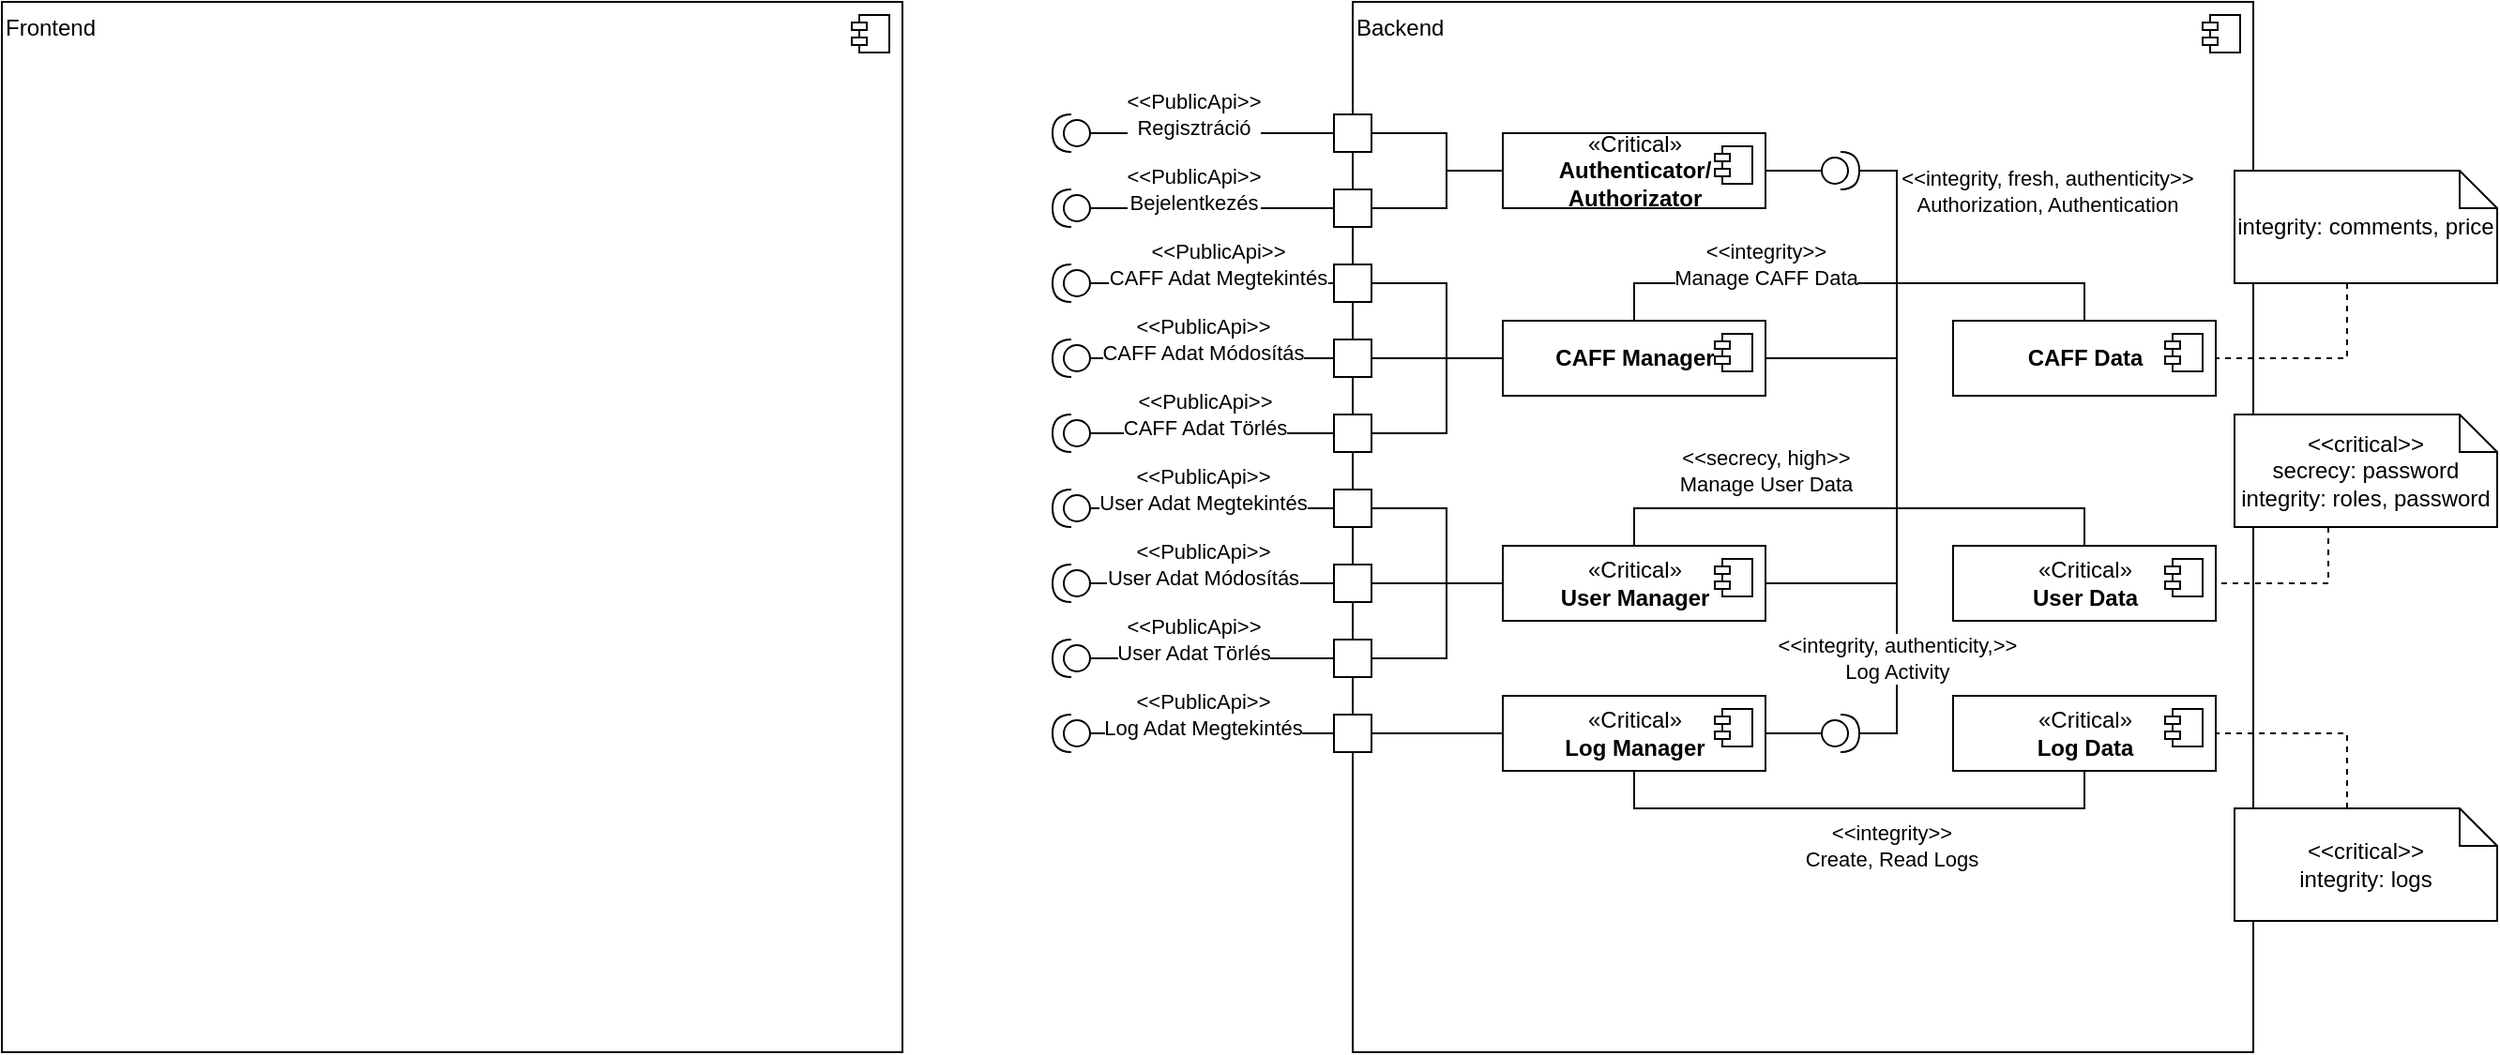 <mxfile version="20.4.1" type="device"><diagram id="0R34pjLNgfUXkU7lvDIY" name="Page-1"><mxGraphModel dx="2272" dy="762" grid="1" gridSize="10" guides="1" tooltips="1" connect="1" arrows="1" fold="1" page="1" pageScale="1" pageWidth="850" pageHeight="1100" math="0" shadow="0"><root><mxCell id="0"/><mxCell id="1" parent="0"/><mxCell id="4VeTlsauBDD_RbIIaRzn-2" value="Backend" style="html=1;dropTarget=0;align=left;verticalAlign=top;" vertex="1" parent="1"><mxGeometry x="280" y="150" width="480" height="560" as="geometry"/></mxCell><mxCell id="4VeTlsauBDD_RbIIaRzn-3" value="" style="shape=module;jettyWidth=8;jettyHeight=4;" vertex="1" parent="4VeTlsauBDD_RbIIaRzn-2"><mxGeometry x="1" width="20" height="20" relative="1" as="geometry"><mxPoint x="-27" y="7" as="offset"/></mxGeometry></mxCell><mxCell id="4VeTlsauBDD_RbIIaRzn-6" value="Frontend" style="html=1;dropTarget=0;verticalAlign=top;align=left;" vertex="1" parent="1"><mxGeometry x="-440" y="150" width="480" height="560" as="geometry"/></mxCell><mxCell id="4VeTlsauBDD_RbIIaRzn-7" value="" style="shape=module;jettyWidth=8;jettyHeight=4;" vertex="1" parent="4VeTlsauBDD_RbIIaRzn-6"><mxGeometry x="1" width="20" height="20" relative="1" as="geometry"><mxPoint x="-27" y="7" as="offset"/></mxGeometry></mxCell><mxCell id="4VeTlsauBDD_RbIIaRzn-12" value="" style="verticalLabelPosition=bottom;verticalAlign=top;html=1;shape=mxgraph.basic.rect;fillColor2=none;strokeWidth=1;size=20;indent=5;" vertex="1" parent="1"><mxGeometry x="270" y="210" width="20" height="20" as="geometry"/></mxCell><mxCell id="4VeTlsauBDD_RbIIaRzn-13" value="" style="verticalLabelPosition=bottom;verticalAlign=top;html=1;shape=mxgraph.basic.rect;fillColor2=none;strokeWidth=1;size=20;indent=5;" vertex="1" parent="1"><mxGeometry x="270" y="250" width="20" height="20" as="geometry"/></mxCell><mxCell id="4VeTlsauBDD_RbIIaRzn-23" style="edgeStyle=orthogonalEdgeStyle;rounded=0;orthogonalLoop=1;jettySize=auto;html=1;endArrow=none;endFill=0;" edge="1" parent="1" source="4VeTlsauBDD_RbIIaRzn-20" target="4VeTlsauBDD_RbIIaRzn-12"><mxGeometry relative="1" as="geometry"/></mxCell><mxCell id="4VeTlsauBDD_RbIIaRzn-26" value="&amp;lt;&amp;lt;PublicApi&amp;gt;&amp;gt;&lt;br&gt;Regisztráció" style="edgeLabel;html=1;align=center;verticalAlign=middle;resizable=0;points=[];" vertex="1" connectable="0" parent="4VeTlsauBDD_RbIIaRzn-23"><mxGeometry x="-0.267" y="-1" relative="1" as="geometry"><mxPoint x="7" y="-11" as="offset"/></mxGeometry></mxCell><mxCell id="4VeTlsauBDD_RbIIaRzn-20" value="" style="shape=providedRequiredInterface;html=1;verticalLabelPosition=bottom;sketch=0;flipV=0;flipH=1;" vertex="1" parent="1"><mxGeometry x="120" y="210" width="20" height="20" as="geometry"/></mxCell><mxCell id="4VeTlsauBDD_RbIIaRzn-27" style="edgeStyle=orthogonalEdgeStyle;rounded=0;orthogonalLoop=1;jettySize=auto;html=1;endArrow=none;endFill=0;" edge="1" parent="1" source="4VeTlsauBDD_RbIIaRzn-29" target="4VeTlsauBDD_RbIIaRzn-13"><mxGeometry relative="1" as="geometry"><mxPoint x="280" y="260" as="targetPoint"/><Array as="points"><mxPoint x="220" y="260"/><mxPoint x="220" y="260"/></Array></mxGeometry></mxCell><mxCell id="4VeTlsauBDD_RbIIaRzn-28" value="&amp;lt;&amp;lt;PublicApi&amp;gt;&amp;gt;&lt;br&gt;Bejelentkezés" style="edgeLabel;html=1;align=center;verticalAlign=middle;resizable=0;points=[];" vertex="1" connectable="0" parent="4VeTlsauBDD_RbIIaRzn-27"><mxGeometry x="-0.267" y="-1" relative="1" as="geometry"><mxPoint x="7" y="-11" as="offset"/></mxGeometry></mxCell><mxCell id="4VeTlsauBDD_RbIIaRzn-29" value="" style="shape=providedRequiredInterface;html=1;verticalLabelPosition=bottom;sketch=0;flipV=0;flipH=1;" vertex="1" parent="1"><mxGeometry x="120" y="250" width="20" height="20" as="geometry"/></mxCell><mxCell id="4VeTlsauBDD_RbIIaRzn-30" value="" style="verticalLabelPosition=bottom;verticalAlign=top;html=1;shape=mxgraph.basic.rect;fillColor2=none;strokeWidth=1;size=20;indent=5;" vertex="1" parent="1"><mxGeometry x="270" y="250" width="20" height="20" as="geometry"/></mxCell><mxCell id="4VeTlsauBDD_RbIIaRzn-32" style="edgeStyle=orthogonalEdgeStyle;rounded=0;orthogonalLoop=1;jettySize=auto;html=1;endArrow=none;endFill=0;" edge="1" parent="1" source="4VeTlsauBDD_RbIIaRzn-35"><mxGeometry relative="1" as="geometry"><mxPoint x="270" y="300" as="targetPoint"/><mxPoint x="180" y="300" as="sourcePoint"/><Array as="points"/></mxGeometry></mxCell><mxCell id="4VeTlsauBDD_RbIIaRzn-33" value="&amp;lt;&amp;lt;PublicApi&amp;gt;&amp;gt;&lt;br&gt;CAFF Adat Megtekintés" style="edgeLabel;html=1;align=center;verticalAlign=middle;resizable=0;points=[];" vertex="1" connectable="0" parent="4VeTlsauBDD_RbIIaRzn-32"><mxGeometry x="-0.267" y="-1" relative="1" as="geometry"><mxPoint x="20" y="-11" as="offset"/></mxGeometry></mxCell><mxCell id="4VeTlsauBDD_RbIIaRzn-90" style="edgeStyle=orthogonalEdgeStyle;rounded=0;orthogonalLoop=1;jettySize=auto;html=1;endArrow=none;endFill=0;" edge="1" parent="1" source="4VeTlsauBDD_RbIIaRzn-34" target="4VeTlsauBDD_RbIIaRzn-84"><mxGeometry relative="1" as="geometry"><Array as="points"><mxPoint x="330" y="300"/><mxPoint x="330" y="340"/></Array></mxGeometry></mxCell><mxCell id="4VeTlsauBDD_RbIIaRzn-34" value="" style="verticalLabelPosition=bottom;verticalAlign=top;html=1;shape=mxgraph.basic.rect;fillColor2=none;strokeWidth=1;size=20;indent=5;" vertex="1" parent="1"><mxGeometry x="270" y="290" width="20" height="20" as="geometry"/></mxCell><mxCell id="4VeTlsauBDD_RbIIaRzn-35" value="" style="shape=providedRequiredInterface;html=1;verticalLabelPosition=bottom;sketch=0;flipV=0;flipH=1;" vertex="1" parent="1"><mxGeometry x="120" y="290" width="20" height="20" as="geometry"/></mxCell><mxCell id="4VeTlsauBDD_RbIIaRzn-36" style="edgeStyle=orthogonalEdgeStyle;rounded=0;orthogonalLoop=1;jettySize=auto;html=1;endArrow=none;endFill=0;" edge="1" parent="1" source="4VeTlsauBDD_RbIIaRzn-39"><mxGeometry relative="1" as="geometry"><mxPoint x="270" y="340" as="targetPoint"/><mxPoint x="150" y="340" as="sourcePoint"/><Array as="points"/></mxGeometry></mxCell><mxCell id="4VeTlsauBDD_RbIIaRzn-37" value="&amp;lt;&amp;lt;PublicApi&amp;gt;&amp;gt;&lt;br&gt;CAFF Adat Módosítás" style="edgeLabel;html=1;align=center;verticalAlign=middle;resizable=0;points=[];" vertex="1" connectable="0" parent="4VeTlsauBDD_RbIIaRzn-36"><mxGeometry x="-0.267" y="-1" relative="1" as="geometry"><mxPoint x="12" y="-11" as="offset"/></mxGeometry></mxCell><mxCell id="4VeTlsauBDD_RbIIaRzn-91" style="edgeStyle=orthogonalEdgeStyle;rounded=0;orthogonalLoop=1;jettySize=auto;html=1;endArrow=none;endFill=0;" edge="1" parent="1" source="4VeTlsauBDD_RbIIaRzn-38" target="4VeTlsauBDD_RbIIaRzn-84"><mxGeometry relative="1" as="geometry"/></mxCell><mxCell id="4VeTlsauBDD_RbIIaRzn-38" value="" style="verticalLabelPosition=bottom;verticalAlign=top;html=1;shape=mxgraph.basic.rect;fillColor2=none;strokeWidth=1;size=20;indent=5;" vertex="1" parent="1"><mxGeometry x="270" y="330" width="20" height="20" as="geometry"/></mxCell><mxCell id="4VeTlsauBDD_RbIIaRzn-39" value="" style="shape=providedRequiredInterface;html=1;verticalLabelPosition=bottom;sketch=0;flipV=0;flipH=1;" vertex="1" parent="1"><mxGeometry x="120" y="330" width="20" height="20" as="geometry"/></mxCell><mxCell id="4VeTlsauBDD_RbIIaRzn-40" style="edgeStyle=orthogonalEdgeStyle;rounded=0;orthogonalLoop=1;jettySize=auto;html=1;endArrow=none;endFill=0;" edge="1" parent="1" source="4VeTlsauBDD_RbIIaRzn-43"><mxGeometry relative="1" as="geometry"><mxPoint x="270" y="390" as="targetPoint"/><mxPoint x="140" y="390" as="sourcePoint"/><Array as="points"><mxPoint x="270" y="380"/></Array></mxGeometry></mxCell><mxCell id="4VeTlsauBDD_RbIIaRzn-41" value="&amp;lt;&amp;lt;PublicApi&amp;gt;&amp;gt;&lt;br&gt;CAFF Adat Törlés" style="edgeLabel;html=1;align=center;verticalAlign=middle;resizable=0;points=[];" vertex="1" connectable="0" parent="4VeTlsauBDD_RbIIaRzn-40"><mxGeometry x="-0.267" y="-1" relative="1" as="geometry"><mxPoint x="9" y="-11" as="offset"/></mxGeometry></mxCell><mxCell id="4VeTlsauBDD_RbIIaRzn-92" style="edgeStyle=orthogonalEdgeStyle;rounded=0;orthogonalLoop=1;jettySize=auto;html=1;endArrow=none;endFill=0;" edge="1" parent="1" source="4VeTlsauBDD_RbIIaRzn-42" target="4VeTlsauBDD_RbIIaRzn-84"><mxGeometry relative="1" as="geometry"><Array as="points"><mxPoint x="330" y="380"/><mxPoint x="330" y="340"/></Array></mxGeometry></mxCell><mxCell id="4VeTlsauBDD_RbIIaRzn-42" value="" style="verticalLabelPosition=bottom;verticalAlign=top;html=1;shape=mxgraph.basic.rect;fillColor2=none;strokeWidth=1;size=20;indent=5;" vertex="1" parent="1"><mxGeometry x="270" y="370" width="20" height="20" as="geometry"/></mxCell><mxCell id="4VeTlsauBDD_RbIIaRzn-43" value="" style="shape=providedRequiredInterface;html=1;verticalLabelPosition=bottom;sketch=0;flipV=0;flipH=1;" vertex="1" parent="1"><mxGeometry x="120" y="370" width="20" height="20" as="geometry"/></mxCell><mxCell id="4VeTlsauBDD_RbIIaRzn-44" style="edgeStyle=orthogonalEdgeStyle;rounded=0;orthogonalLoop=1;jettySize=auto;html=1;endArrow=none;endFill=0;" edge="1" parent="1" source="4VeTlsauBDD_RbIIaRzn-47"><mxGeometry relative="1" as="geometry"><mxPoint x="270" y="420" as="targetPoint"/><mxPoint x="180" y="420" as="sourcePoint"/><Array as="points"/></mxGeometry></mxCell><mxCell id="4VeTlsauBDD_RbIIaRzn-45" value="&amp;lt;&amp;lt;PublicApi&amp;gt;&amp;gt;&lt;br&gt;User Adat Megtekintés" style="edgeLabel;html=1;align=center;verticalAlign=middle;resizable=0;points=[];" vertex="1" connectable="0" parent="4VeTlsauBDD_RbIIaRzn-44"><mxGeometry x="-0.267" y="-1" relative="1" as="geometry"><mxPoint x="12" y="-11" as="offset"/></mxGeometry></mxCell><mxCell id="4VeTlsauBDD_RbIIaRzn-93" style="edgeStyle=orthogonalEdgeStyle;rounded=0;orthogonalLoop=1;jettySize=auto;html=1;endArrow=none;endFill=0;" edge="1" parent="1" source="4VeTlsauBDD_RbIIaRzn-46" target="4VeTlsauBDD_RbIIaRzn-86"><mxGeometry relative="1" as="geometry"><Array as="points"><mxPoint x="330" y="420"/><mxPoint x="330" y="460"/></Array></mxGeometry></mxCell><mxCell id="4VeTlsauBDD_RbIIaRzn-46" value="" style="verticalLabelPosition=bottom;verticalAlign=top;html=1;shape=mxgraph.basic.rect;fillColor2=none;strokeWidth=1;size=20;indent=5;" vertex="1" parent="1"><mxGeometry x="270" y="410" width="20" height="20" as="geometry"/></mxCell><mxCell id="4VeTlsauBDD_RbIIaRzn-47" value="" style="shape=providedRequiredInterface;html=1;verticalLabelPosition=bottom;sketch=0;flipV=0;flipH=1;" vertex="1" parent="1"><mxGeometry x="120" y="410" width="20" height="20" as="geometry"/></mxCell><mxCell id="4VeTlsauBDD_RbIIaRzn-48" style="edgeStyle=orthogonalEdgeStyle;rounded=0;orthogonalLoop=1;jettySize=auto;html=1;endArrow=none;endFill=0;" edge="1" parent="1" source="4VeTlsauBDD_RbIIaRzn-51"><mxGeometry relative="1" as="geometry"><mxPoint x="270" y="460" as="targetPoint"/><mxPoint x="180" y="460" as="sourcePoint"/><Array as="points"/></mxGeometry></mxCell><mxCell id="4VeTlsauBDD_RbIIaRzn-49" value="&amp;lt;&amp;lt;PublicApi&amp;gt;&amp;gt;&lt;br&gt;User Adat Módosítás" style="edgeLabel;html=1;align=center;verticalAlign=middle;resizable=0;points=[];" vertex="1" connectable="0" parent="4VeTlsauBDD_RbIIaRzn-48"><mxGeometry x="-0.267" y="-1" relative="1" as="geometry"><mxPoint x="12" y="-11" as="offset"/></mxGeometry></mxCell><mxCell id="4VeTlsauBDD_RbIIaRzn-94" style="edgeStyle=orthogonalEdgeStyle;rounded=0;orthogonalLoop=1;jettySize=auto;html=1;endArrow=none;endFill=0;" edge="1" parent="1" source="4VeTlsauBDD_RbIIaRzn-50" target="4VeTlsauBDD_RbIIaRzn-86"><mxGeometry relative="1" as="geometry"/></mxCell><mxCell id="4VeTlsauBDD_RbIIaRzn-50" value="" style="verticalLabelPosition=bottom;verticalAlign=top;html=1;shape=mxgraph.basic.rect;fillColor2=none;strokeWidth=1;size=20;indent=5;" vertex="1" parent="1"><mxGeometry x="270" y="450" width="20" height="20" as="geometry"/></mxCell><mxCell id="4VeTlsauBDD_RbIIaRzn-51" value="" style="shape=providedRequiredInterface;html=1;verticalLabelPosition=bottom;sketch=0;flipV=0;flipH=1;" vertex="1" parent="1"><mxGeometry x="120" y="450" width="20" height="20" as="geometry"/></mxCell><mxCell id="4VeTlsauBDD_RbIIaRzn-52" style="edgeStyle=orthogonalEdgeStyle;rounded=0;orthogonalLoop=1;jettySize=auto;html=1;endArrow=none;endFill=0;" edge="1" parent="1" source="4VeTlsauBDD_RbIIaRzn-55"><mxGeometry relative="1" as="geometry"><mxPoint x="270" y="500" as="targetPoint"/><mxPoint x="180" y="500" as="sourcePoint"/><Array as="points"/></mxGeometry></mxCell><mxCell id="4VeTlsauBDD_RbIIaRzn-53" value="&amp;lt;&amp;lt;PublicApi&amp;gt;&amp;gt;&lt;br&gt;User Adat Törlés" style="edgeLabel;html=1;align=center;verticalAlign=middle;resizable=0;points=[];" vertex="1" connectable="0" parent="4VeTlsauBDD_RbIIaRzn-52"><mxGeometry x="-0.267" y="-1" relative="1" as="geometry"><mxPoint x="7" y="-11" as="offset"/></mxGeometry></mxCell><mxCell id="4VeTlsauBDD_RbIIaRzn-95" style="edgeStyle=orthogonalEdgeStyle;rounded=0;orthogonalLoop=1;jettySize=auto;html=1;endArrow=none;endFill=0;" edge="1" parent="1" source="4VeTlsauBDD_RbIIaRzn-54" target="4VeTlsauBDD_RbIIaRzn-86"><mxGeometry relative="1" as="geometry"><Array as="points"><mxPoint x="330" y="500"/><mxPoint x="330" y="460"/></Array></mxGeometry></mxCell><mxCell id="4VeTlsauBDD_RbIIaRzn-54" value="" style="verticalLabelPosition=bottom;verticalAlign=top;html=1;shape=mxgraph.basic.rect;fillColor2=none;strokeWidth=1;size=20;indent=5;" vertex="1" parent="1"><mxGeometry x="270" y="490" width="20" height="20" as="geometry"/></mxCell><mxCell id="4VeTlsauBDD_RbIIaRzn-55" value="" style="shape=providedRequiredInterface;html=1;verticalLabelPosition=bottom;sketch=0;flipV=0;flipH=1;" vertex="1" parent="1"><mxGeometry x="120" y="490" width="20" height="20" as="geometry"/></mxCell><mxCell id="4VeTlsauBDD_RbIIaRzn-56" style="edgeStyle=orthogonalEdgeStyle;rounded=0;orthogonalLoop=1;jettySize=auto;html=1;endArrow=none;endFill=0;" edge="1" parent="1" source="4VeTlsauBDD_RbIIaRzn-59"><mxGeometry relative="1" as="geometry"><mxPoint x="270" y="540" as="targetPoint"/><mxPoint x="180" y="540" as="sourcePoint"/><Array as="points"/></mxGeometry></mxCell><mxCell id="4VeTlsauBDD_RbIIaRzn-57" value="&amp;lt;&amp;lt;PublicApi&amp;gt;&amp;gt;&lt;br&gt;Log Adat Megtekintés" style="edgeLabel;html=1;align=center;verticalAlign=middle;resizable=0;points=[];" vertex="1" connectable="0" parent="4VeTlsauBDD_RbIIaRzn-56"><mxGeometry x="-0.267" y="-1" relative="1" as="geometry"><mxPoint x="12" y="-11" as="offset"/></mxGeometry></mxCell><mxCell id="4VeTlsauBDD_RbIIaRzn-96" style="edgeStyle=orthogonalEdgeStyle;rounded=0;orthogonalLoop=1;jettySize=auto;html=1;endArrow=none;endFill=0;" edge="1" parent="1" source="4VeTlsauBDD_RbIIaRzn-58" target="4VeTlsauBDD_RbIIaRzn-88"><mxGeometry relative="1" as="geometry"/></mxCell><mxCell id="4VeTlsauBDD_RbIIaRzn-58" value="" style="verticalLabelPosition=bottom;verticalAlign=top;html=1;shape=mxgraph.basic.rect;fillColor2=none;strokeWidth=1;size=20;indent=5;" vertex="1" parent="1"><mxGeometry x="270" y="530" width="20" height="20" as="geometry"/></mxCell><mxCell id="4VeTlsauBDD_RbIIaRzn-59" value="" style="shape=providedRequiredInterface;html=1;verticalLabelPosition=bottom;sketch=0;flipV=0;flipH=1;" vertex="1" parent="1"><mxGeometry x="120" y="530" width="20" height="20" as="geometry"/></mxCell><mxCell id="4VeTlsauBDD_RbIIaRzn-82" style="edgeStyle=orthogonalEdgeStyle;rounded=0;orthogonalLoop=1;jettySize=auto;html=1;endArrow=none;endFill=0;" edge="1" parent="1" source="4VeTlsauBDD_RbIIaRzn-80" target="4VeTlsauBDD_RbIIaRzn-12"><mxGeometry relative="1" as="geometry"><Array as="points"><mxPoint x="330" y="240"/><mxPoint x="330" y="220"/></Array></mxGeometry></mxCell><mxCell id="4VeTlsauBDD_RbIIaRzn-83" style="edgeStyle=orthogonalEdgeStyle;rounded=0;orthogonalLoop=1;jettySize=auto;html=1;endArrow=none;endFill=0;" edge="1" parent="1" source="4VeTlsauBDD_RbIIaRzn-80" target="4VeTlsauBDD_RbIIaRzn-30"><mxGeometry relative="1" as="geometry"><Array as="points"><mxPoint x="330" y="240"/><mxPoint x="330" y="260"/></Array></mxGeometry></mxCell><mxCell id="4VeTlsauBDD_RbIIaRzn-104" style="edgeStyle=orthogonalEdgeStyle;rounded=0;orthogonalLoop=1;jettySize=auto;html=1;endArrow=none;endFill=0;" edge="1" parent="1" source="4VeTlsauBDD_RbIIaRzn-80" target="4VeTlsauBDD_RbIIaRzn-103"><mxGeometry relative="1" as="geometry"/></mxCell><mxCell id="4VeTlsauBDD_RbIIaRzn-80" value="«Critical»&lt;br&gt;&lt;b&gt;Authenticator/&lt;br&gt;Authorizator&lt;/b&gt;" style="html=1;dropTarget=0;" vertex="1" parent="1"><mxGeometry x="360" y="220" width="140" height="40" as="geometry"/></mxCell><mxCell id="4VeTlsauBDD_RbIIaRzn-81" value="" style="shape=module;jettyWidth=8;jettyHeight=4;" vertex="1" parent="4VeTlsauBDD_RbIIaRzn-80"><mxGeometry x="1" width="20" height="20" relative="1" as="geometry"><mxPoint x="-27" y="7" as="offset"/></mxGeometry></mxCell><mxCell id="4VeTlsauBDD_RbIIaRzn-108" style="edgeStyle=orthogonalEdgeStyle;rounded=0;orthogonalLoop=1;jettySize=auto;html=1;endArrow=none;endFill=0;" edge="1" parent="1" source="4VeTlsauBDD_RbIIaRzn-84" target="4VeTlsauBDD_RbIIaRzn-97"><mxGeometry relative="1" as="geometry"><Array as="points"><mxPoint x="430" y="300"/><mxPoint x="670" y="300"/></Array></mxGeometry></mxCell><mxCell id="4VeTlsauBDD_RbIIaRzn-123" value="&amp;lt;&amp;lt;integrity&amp;gt;&amp;gt;&lt;br&gt;Manage CAFF Data" style="edgeLabel;html=1;align=center;verticalAlign=middle;resizable=0;points=[];" vertex="1" connectable="0" parent="4VeTlsauBDD_RbIIaRzn-108"><mxGeometry x="-0.179" y="2" relative="1" as="geometry"><mxPoint x="-25" y="-8" as="offset"/></mxGeometry></mxCell><mxCell id="4VeTlsauBDD_RbIIaRzn-118" style="edgeStyle=orthogonalEdgeStyle;rounded=0;orthogonalLoop=1;jettySize=auto;html=1;endArrow=none;endFill=0;" edge="1" parent="1" source="4VeTlsauBDD_RbIIaRzn-84" target="4VeTlsauBDD_RbIIaRzn-114"><mxGeometry relative="1" as="geometry"><Array as="points"><mxPoint x="570" y="340"/><mxPoint x="570" y="540"/></Array></mxGeometry></mxCell><mxCell id="4VeTlsauBDD_RbIIaRzn-84" value="&lt;b&gt;CAFF Manager&lt;/b&gt;" style="html=1;dropTarget=0;" vertex="1" parent="1"><mxGeometry x="360" y="320" width="140" height="40" as="geometry"/></mxCell><mxCell id="4VeTlsauBDD_RbIIaRzn-85" value="" style="shape=module;jettyWidth=8;jettyHeight=4;" vertex="1" parent="4VeTlsauBDD_RbIIaRzn-84"><mxGeometry x="1" width="20" height="20" relative="1" as="geometry"><mxPoint x="-27" y="7" as="offset"/></mxGeometry></mxCell><mxCell id="4VeTlsauBDD_RbIIaRzn-106" style="edgeStyle=orthogonalEdgeStyle;rounded=0;orthogonalLoop=1;jettySize=auto;html=1;endArrow=none;endFill=0;" edge="1" parent="1" source="4VeTlsauBDD_RbIIaRzn-86" target="4VeTlsauBDD_RbIIaRzn-103"><mxGeometry relative="1" as="geometry"><Array as="points"><mxPoint x="570" y="460"/><mxPoint x="570" y="240"/></Array></mxGeometry></mxCell><mxCell id="4VeTlsauBDD_RbIIaRzn-109" style="edgeStyle=orthogonalEdgeStyle;rounded=0;orthogonalLoop=1;jettySize=auto;html=1;endArrow=none;endFill=0;" edge="1" parent="1" source="4VeTlsauBDD_RbIIaRzn-86" target="4VeTlsauBDD_RbIIaRzn-99"><mxGeometry relative="1" as="geometry"><Array as="points"><mxPoint x="430" y="420"/><mxPoint x="670" y="420"/></Array></mxGeometry></mxCell><mxCell id="4VeTlsauBDD_RbIIaRzn-111" value="&amp;lt;&amp;lt;secrecy, high&amp;gt;&amp;gt;&lt;br&gt;Manage User Data" style="edgeLabel;html=1;align=center;verticalAlign=middle;resizable=0;points=[];" vertex="1" connectable="0" parent="4VeTlsauBDD_RbIIaRzn-109"><mxGeometry x="-0.173" y="2" relative="1" as="geometry"><mxPoint x="-26" y="-18" as="offset"/></mxGeometry></mxCell><mxCell id="4VeTlsauBDD_RbIIaRzn-116" style="edgeStyle=orthogonalEdgeStyle;rounded=0;orthogonalLoop=1;jettySize=auto;html=1;endArrow=none;endFill=0;" edge="1" parent="1" source="4VeTlsauBDD_RbIIaRzn-86" target="4VeTlsauBDD_RbIIaRzn-114"><mxGeometry relative="1" as="geometry"><Array as="points"><mxPoint x="570" y="460"/><mxPoint x="570" y="540"/></Array></mxGeometry></mxCell><mxCell id="4VeTlsauBDD_RbIIaRzn-124" value="&amp;lt;&amp;lt;integrity, authenticity,&amp;gt;&amp;gt;&lt;br&gt;Log Activity" style="edgeLabel;html=1;align=center;verticalAlign=middle;resizable=0;points=[];" vertex="1" connectable="0" parent="4VeTlsauBDD_RbIIaRzn-116"><mxGeometry x="0.447" y="4" relative="1" as="geometry"><mxPoint x="-4" y="-13" as="offset"/></mxGeometry></mxCell><mxCell id="4VeTlsauBDD_RbIIaRzn-86" value="«Critical»&lt;br&gt;&lt;b&gt;User Manager&lt;/b&gt;" style="html=1;dropTarget=0;" vertex="1" parent="1"><mxGeometry x="360" y="440" width="140" height="40" as="geometry"/></mxCell><mxCell id="4VeTlsauBDD_RbIIaRzn-87" value="" style="shape=module;jettyWidth=8;jettyHeight=4;" vertex="1" parent="4VeTlsauBDD_RbIIaRzn-86"><mxGeometry x="1" width="20" height="20" relative="1" as="geometry"><mxPoint x="-27" y="7" as="offset"/></mxGeometry></mxCell><mxCell id="4VeTlsauBDD_RbIIaRzn-110" style="edgeStyle=orthogonalEdgeStyle;rounded=0;orthogonalLoop=1;jettySize=auto;html=1;endArrow=none;endFill=0;" edge="1" parent="1" source="4VeTlsauBDD_RbIIaRzn-88" target="4VeTlsauBDD_RbIIaRzn-101"><mxGeometry relative="1" as="geometry"><Array as="points"><mxPoint x="430" y="580"/><mxPoint x="670" y="580"/></Array></mxGeometry></mxCell><mxCell id="4VeTlsauBDD_RbIIaRzn-113" value="&amp;lt;&amp;lt;integrity&amp;gt;&amp;gt;&lt;br&gt;Create, Read Logs" style="edgeLabel;html=1;align=center;verticalAlign=middle;resizable=0;points=[];" vertex="1" connectable="0" parent="4VeTlsauBDD_RbIIaRzn-110"><mxGeometry x="0.119" y="-1" relative="1" as="geometry"><mxPoint y="19" as="offset"/></mxGeometry></mxCell><mxCell id="4VeTlsauBDD_RbIIaRzn-115" style="edgeStyle=orthogonalEdgeStyle;rounded=0;orthogonalLoop=1;jettySize=auto;html=1;endArrow=none;endFill=0;" edge="1" parent="1" source="4VeTlsauBDD_RbIIaRzn-88" target="4VeTlsauBDD_RbIIaRzn-114"><mxGeometry relative="1" as="geometry"/></mxCell><mxCell id="4VeTlsauBDD_RbIIaRzn-88" value="«Critical»&lt;br&gt;&lt;b&gt;Log Manager&lt;/b&gt;" style="html=1;dropTarget=0;" vertex="1" parent="1"><mxGeometry x="360" y="520" width="140" height="40" as="geometry"/></mxCell><mxCell id="4VeTlsauBDD_RbIIaRzn-89" value="" style="shape=module;jettyWidth=8;jettyHeight=4;" vertex="1" parent="4VeTlsauBDD_RbIIaRzn-88"><mxGeometry x="1" width="20" height="20" relative="1" as="geometry"><mxPoint x="-27" y="7" as="offset"/></mxGeometry></mxCell><mxCell id="4VeTlsauBDD_RbIIaRzn-97" value="&lt;b&gt;CAFF Data&lt;/b&gt;" style="html=1;dropTarget=0;" vertex="1" parent="1"><mxGeometry x="600" y="320" width="140" height="40" as="geometry"/></mxCell><mxCell id="4VeTlsauBDD_RbIIaRzn-98" value="" style="shape=module;jettyWidth=8;jettyHeight=4;" vertex="1" parent="4VeTlsauBDD_RbIIaRzn-97"><mxGeometry x="1" width="20" height="20" relative="1" as="geometry"><mxPoint x="-27" y="7" as="offset"/></mxGeometry></mxCell><mxCell id="4VeTlsauBDD_RbIIaRzn-99" value="«Critical»&lt;br&gt;&lt;b&gt;User Data&lt;/b&gt;" style="html=1;dropTarget=0;" vertex="1" parent="1"><mxGeometry x="600" y="440" width="140" height="40" as="geometry"/></mxCell><mxCell id="4VeTlsauBDD_RbIIaRzn-100" value="" style="shape=module;jettyWidth=8;jettyHeight=4;" vertex="1" parent="4VeTlsauBDD_RbIIaRzn-99"><mxGeometry x="1" width="20" height="20" relative="1" as="geometry"><mxPoint x="-27" y="7" as="offset"/></mxGeometry></mxCell><mxCell id="4VeTlsauBDD_RbIIaRzn-101" value="«Critical»&lt;br&gt;&lt;b&gt;Log Data&lt;/b&gt;" style="html=1;dropTarget=0;" vertex="1" parent="1"><mxGeometry x="600" y="520" width="140" height="40" as="geometry"/></mxCell><mxCell id="4VeTlsauBDD_RbIIaRzn-102" value="" style="shape=module;jettyWidth=8;jettyHeight=4;" vertex="1" parent="4VeTlsauBDD_RbIIaRzn-101"><mxGeometry x="1" width="20" height="20" relative="1" as="geometry"><mxPoint x="-27" y="7" as="offset"/></mxGeometry></mxCell><mxCell id="4VeTlsauBDD_RbIIaRzn-103" value="" style="shape=providedRequiredInterface;html=1;verticalLabelPosition=bottom;sketch=0;flipV=0;flipH=0;rotation=0;" vertex="1" parent="1"><mxGeometry x="530" y="230" width="20" height="20" as="geometry"/></mxCell><mxCell id="4VeTlsauBDD_RbIIaRzn-114" value="" style="shape=providedRequiredInterface;html=1;verticalLabelPosition=bottom;sketch=0;flipV=0;flipH=0;rotation=0;" vertex="1" parent="1"><mxGeometry x="530" y="530" width="20" height="20" as="geometry"/></mxCell><mxCell id="4VeTlsauBDD_RbIIaRzn-105" style="edgeStyle=orthogonalEdgeStyle;rounded=0;orthogonalLoop=1;jettySize=auto;html=1;endArrow=none;endFill=0;" edge="1" parent="1" source="4VeTlsauBDD_RbIIaRzn-84" target="4VeTlsauBDD_RbIIaRzn-103"><mxGeometry relative="1" as="geometry"><Array as="points"><mxPoint x="570" y="340"/><mxPoint x="570" y="240"/></Array></mxGeometry></mxCell><mxCell id="4VeTlsauBDD_RbIIaRzn-120" value="&amp;lt;&amp;lt;integrity, fresh, authenticity&amp;gt;&amp;gt;&lt;br&gt;Authorization, Authentication" style="edgeLabel;html=1;align=center;verticalAlign=middle;resizable=0;points=[];" vertex="1" connectable="0" parent="4VeTlsauBDD_RbIIaRzn-105"><mxGeometry x="0.597" relative="1" as="geometry"><mxPoint x="80" y="-8" as="offset"/></mxGeometry></mxCell><mxCell id="4VeTlsauBDD_RbIIaRzn-122" style="edgeStyle=orthogonalEdgeStyle;rounded=0;orthogonalLoop=1;jettySize=auto;html=1;endArrow=none;endFill=0;dashed=1;" edge="1" parent="1" source="4VeTlsauBDD_RbIIaRzn-121" target="4VeTlsauBDD_RbIIaRzn-99"><mxGeometry relative="1" as="geometry"><Array as="points"><mxPoint x="800" y="460"/></Array></mxGeometry></mxCell><mxCell id="4VeTlsauBDD_RbIIaRzn-121" value="&amp;lt;&amp;lt;critical&amp;gt;&amp;gt;&lt;br&gt;secrecy: password&lt;br&gt;integrity: roles, password" style="shape=note;size=20;whiteSpace=wrap;html=1;" vertex="1" parent="1"><mxGeometry x="750" y="370" width="140" height="60" as="geometry"/></mxCell><mxCell id="4VeTlsauBDD_RbIIaRzn-126" style="edgeStyle=orthogonalEdgeStyle;rounded=0;orthogonalLoop=1;jettySize=auto;html=1;dashed=1;endArrow=none;endFill=0;" edge="1" parent="1" source="4VeTlsauBDD_RbIIaRzn-125" target="4VeTlsauBDD_RbIIaRzn-101"><mxGeometry relative="1" as="geometry"><Array as="points"><mxPoint x="810" y="540"/></Array></mxGeometry></mxCell><mxCell id="4VeTlsauBDD_RbIIaRzn-125" value="&amp;lt;&amp;lt;critical&amp;gt;&amp;gt;&lt;br&gt;integrity: logs" style="shape=note;size=20;whiteSpace=wrap;html=1;" vertex="1" parent="1"><mxGeometry x="750" y="580" width="140" height="60" as="geometry"/></mxCell><mxCell id="4VeTlsauBDD_RbIIaRzn-128" style="edgeStyle=orthogonalEdgeStyle;rounded=0;orthogonalLoop=1;jettySize=auto;html=1;dashed=1;endArrow=none;endFill=0;" edge="1" parent="1" source="4VeTlsauBDD_RbIIaRzn-127" target="4VeTlsauBDD_RbIIaRzn-97"><mxGeometry relative="1" as="geometry"><Array as="points"><mxPoint x="810" y="340"/></Array></mxGeometry></mxCell><mxCell id="4VeTlsauBDD_RbIIaRzn-127" value="integrity: comments, price" style="shape=note;size=20;whiteSpace=wrap;html=1;" vertex="1" parent="1"><mxGeometry x="750" y="240" width="140" height="60" as="geometry"/></mxCell></root></mxGraphModel></diagram></mxfile>